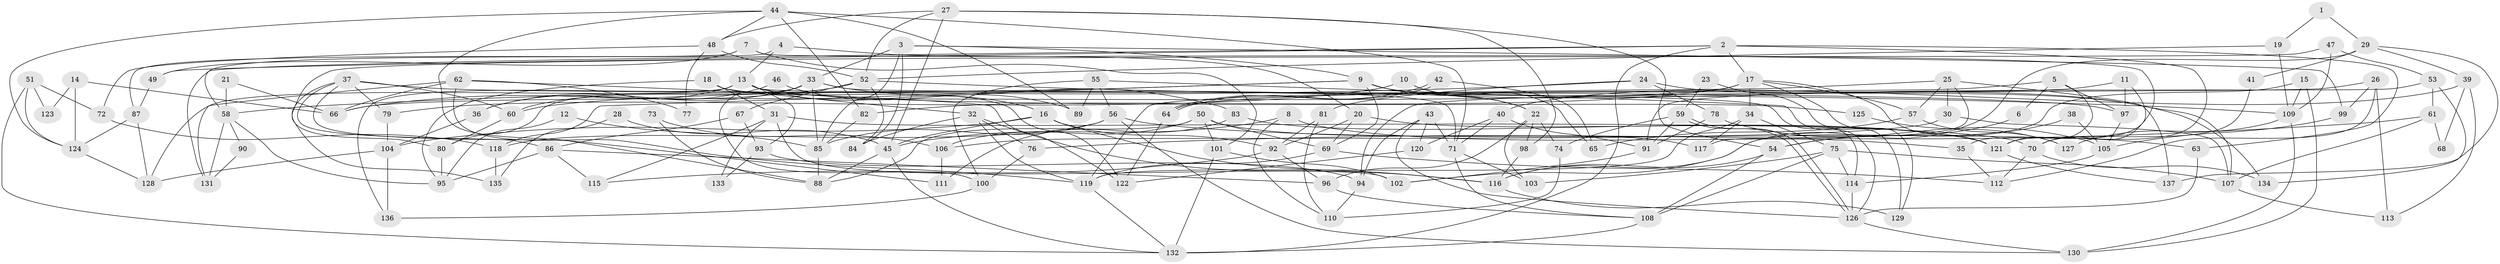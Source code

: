 // Generated by graph-tools (version 1.1) at 2025/51/03/09/25 04:51:14]
// undirected, 137 vertices, 274 edges
graph export_dot {
graph [start="1"]
  node [color=gray90,style=filled];
  1;
  2;
  3;
  4;
  5;
  6;
  7;
  8;
  9;
  10;
  11;
  12;
  13;
  14;
  15;
  16;
  17;
  18;
  19;
  20;
  21;
  22;
  23;
  24;
  25;
  26;
  27;
  28;
  29;
  30;
  31;
  32;
  33;
  34;
  35;
  36;
  37;
  38;
  39;
  40;
  41;
  42;
  43;
  44;
  45;
  46;
  47;
  48;
  49;
  50;
  51;
  52;
  53;
  54;
  55;
  56;
  57;
  58;
  59;
  60;
  61;
  62;
  63;
  64;
  65;
  66;
  67;
  68;
  69;
  70;
  71;
  72;
  73;
  74;
  75;
  76;
  77;
  78;
  79;
  80;
  81;
  82;
  83;
  84;
  85;
  86;
  87;
  88;
  89;
  90;
  91;
  92;
  93;
  94;
  95;
  96;
  97;
  98;
  99;
  100;
  101;
  102;
  103;
  104;
  105;
  106;
  107;
  108;
  109;
  110;
  111;
  112;
  113;
  114;
  115;
  116;
  117;
  118;
  119;
  120;
  121;
  122;
  123;
  124;
  125;
  126;
  127;
  128;
  129;
  130;
  131;
  132;
  133;
  134;
  135;
  136;
  137;
  1 -- 19;
  1 -- 29;
  2 -- 121;
  2 -- 132;
  2 -- 17;
  2 -- 49;
  2 -- 63;
  2 -- 131;
  3 -- 84;
  3 -- 9;
  3 -- 33;
  3 -- 85;
  3 -- 99;
  4 -- 58;
  4 -- 13;
  4 -- 20;
  5 -- 121;
  5 -- 97;
  5 -- 6;
  5 -- 64;
  6 -- 54;
  7 -- 49;
  7 -- 101;
  7 -- 35;
  7 -- 87;
  8 -- 45;
  8 -- 35;
  8 -- 110;
  9 -- 22;
  9 -- 69;
  9 -- 60;
  9 -- 118;
  9 -- 134;
  10 -- 22;
  10 -- 79;
  10 -- 65;
  11 -- 70;
  11 -- 64;
  11 -- 97;
  12 -- 85;
  12 -- 95;
  13 -- 136;
  13 -- 36;
  13 -- 16;
  13 -- 71;
  13 -- 93;
  13 -- 125;
  13 -- 128;
  14 -- 124;
  14 -- 66;
  14 -- 123;
  15 -- 102;
  15 -- 130;
  15 -- 109;
  16 -- 116;
  16 -- 45;
  16 -- 92;
  16 -- 104;
  17 -- 34;
  17 -- 57;
  17 -- 66;
  17 -- 82;
  17 -- 121;
  17 -- 129;
  18 -- 122;
  18 -- 95;
  18 -- 31;
  18 -- 32;
  19 -- 109;
  19 -- 52;
  20 -- 92;
  20 -- 69;
  20 -- 121;
  21 -- 66;
  21 -- 58;
  22 -- 74;
  22 -- 103;
  22 -- 96;
  22 -- 98;
  23 -- 59;
  23 -- 129;
  24 -- 58;
  24 -- 78;
  24 -- 81;
  24 -- 107;
  25 -- 117;
  25 -- 30;
  25 -- 57;
  25 -- 119;
  25 -- 137;
  26 -- 94;
  26 -- 99;
  26 -- 112;
  26 -- 113;
  27 -- 45;
  27 -- 98;
  27 -- 48;
  27 -- 52;
  27 -- 54;
  28 -- 135;
  28 -- 45;
  29 -- 39;
  29 -- 137;
  29 -- 41;
  29 -- 116;
  30 -- 107;
  30 -- 106;
  31 -- 115;
  31 -- 70;
  31 -- 102;
  31 -- 133;
  32 -- 76;
  32 -- 84;
  32 -- 116;
  32 -- 119;
  33 -- 85;
  33 -- 36;
  33 -- 80;
  33 -- 83;
  33 -- 100;
  33 -- 114;
  34 -- 119;
  34 -- 75;
  34 -- 117;
  35 -- 112;
  36 -- 104;
  37 -- 60;
  37 -- 86;
  37 -- 79;
  37 -- 97;
  37 -- 111;
  37 -- 135;
  38 -- 105;
  38 -- 54;
  39 -- 113;
  39 -- 40;
  39 -- 68;
  40 -- 120;
  40 -- 71;
  40 -- 91;
  41 -- 70;
  42 -- 64;
  42 -- 64;
  42 -- 65;
  43 -- 71;
  43 -- 126;
  43 -- 94;
  43 -- 120;
  44 -- 48;
  44 -- 82;
  44 -- 71;
  44 -- 88;
  44 -- 89;
  44 -- 124;
  45 -- 132;
  45 -- 88;
  46 -- 60;
  46 -- 89;
  47 -- 109;
  47 -- 53;
  47 -- 80;
  48 -- 72;
  48 -- 52;
  48 -- 77;
  49 -- 87;
  50 -- 69;
  50 -- 88;
  50 -- 101;
  50 -- 106;
  50 -- 117;
  51 -- 132;
  51 -- 124;
  51 -- 72;
  51 -- 123;
  52 -- 66;
  52 -- 67;
  52 -- 84;
  52 -- 109;
  53 -- 134;
  53 -- 91;
  53 -- 61;
  54 -- 116;
  54 -- 108;
  55 -- 126;
  55 -- 56;
  55 -- 89;
  55 -- 100;
  56 -- 85;
  56 -- 130;
  56 -- 63;
  56 -- 118;
  57 -- 65;
  57 -- 127;
  58 -- 131;
  58 -- 95;
  58 -- 90;
  59 -- 91;
  59 -- 126;
  59 -- 126;
  59 -- 74;
  60 -- 80;
  61 -- 107;
  61 -- 68;
  61 -- 76;
  62 -- 66;
  62 -- 119;
  62 -- 77;
  62 -- 122;
  62 -- 131;
  63 -- 126;
  64 -- 122;
  67 -- 93;
  67 -- 86;
  69 -- 119;
  69 -- 112;
  70 -- 112;
  70 -- 134;
  71 -- 103;
  71 -- 108;
  72 -- 118;
  73 -- 106;
  73 -- 88;
  74 -- 110;
  75 -- 108;
  75 -- 114;
  75 -- 103;
  75 -- 107;
  76 -- 100;
  78 -- 105;
  78 -- 91;
  79 -- 104;
  80 -- 95;
  81 -- 92;
  81 -- 110;
  82 -- 85;
  83 -- 121;
  83 -- 111;
  85 -- 88;
  86 -- 96;
  86 -- 95;
  86 -- 115;
  87 -- 124;
  87 -- 128;
  90 -- 131;
  91 -- 102;
  92 -- 96;
  92 -- 115;
  93 -- 94;
  93 -- 133;
  94 -- 110;
  96 -- 108;
  97 -- 105;
  98 -- 116;
  99 -- 105;
  100 -- 136;
  101 -- 132;
  101 -- 102;
  104 -- 128;
  104 -- 136;
  105 -- 114;
  106 -- 111;
  107 -- 113;
  108 -- 132;
  109 -- 127;
  109 -- 130;
  114 -- 126;
  116 -- 129;
  118 -- 135;
  119 -- 132;
  120 -- 122;
  121 -- 137;
  124 -- 128;
  125 -- 127;
  126 -- 130;
}
